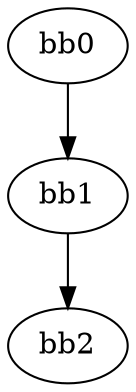 digraph {
    0 [ label = "bb0\l" ]
    1 [ label = "bb1\l" ]
    2 [ label = "bb2\l" ]
    0 -> 1 [ ]
    1 -> 2 [ ]
}

